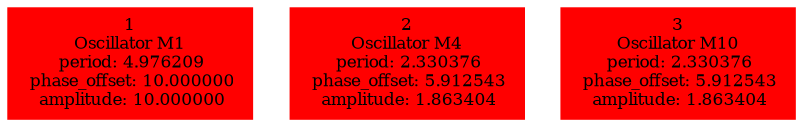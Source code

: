  digraph g{ forcelabels=true;
1 [label=<1<BR />Oscillator M1<BR /> period: 4.976209<BR /> phase_offset: 10.000000<BR /> amplitude: 10.000000>, shape=box,color=red,style=filled,fontsize=8];2 [label=<2<BR />Oscillator M4<BR /> period: 2.330376<BR /> phase_offset: 5.912543<BR /> amplitude: 1.863404>, shape=box,color=red,style=filled,fontsize=8];3 [label=<3<BR />Oscillator M10<BR /> period: 2.330376<BR /> phase_offset: 5.912543<BR /> amplitude: 1.863404>, shape=box,color=red,style=filled,fontsize=8]; }
